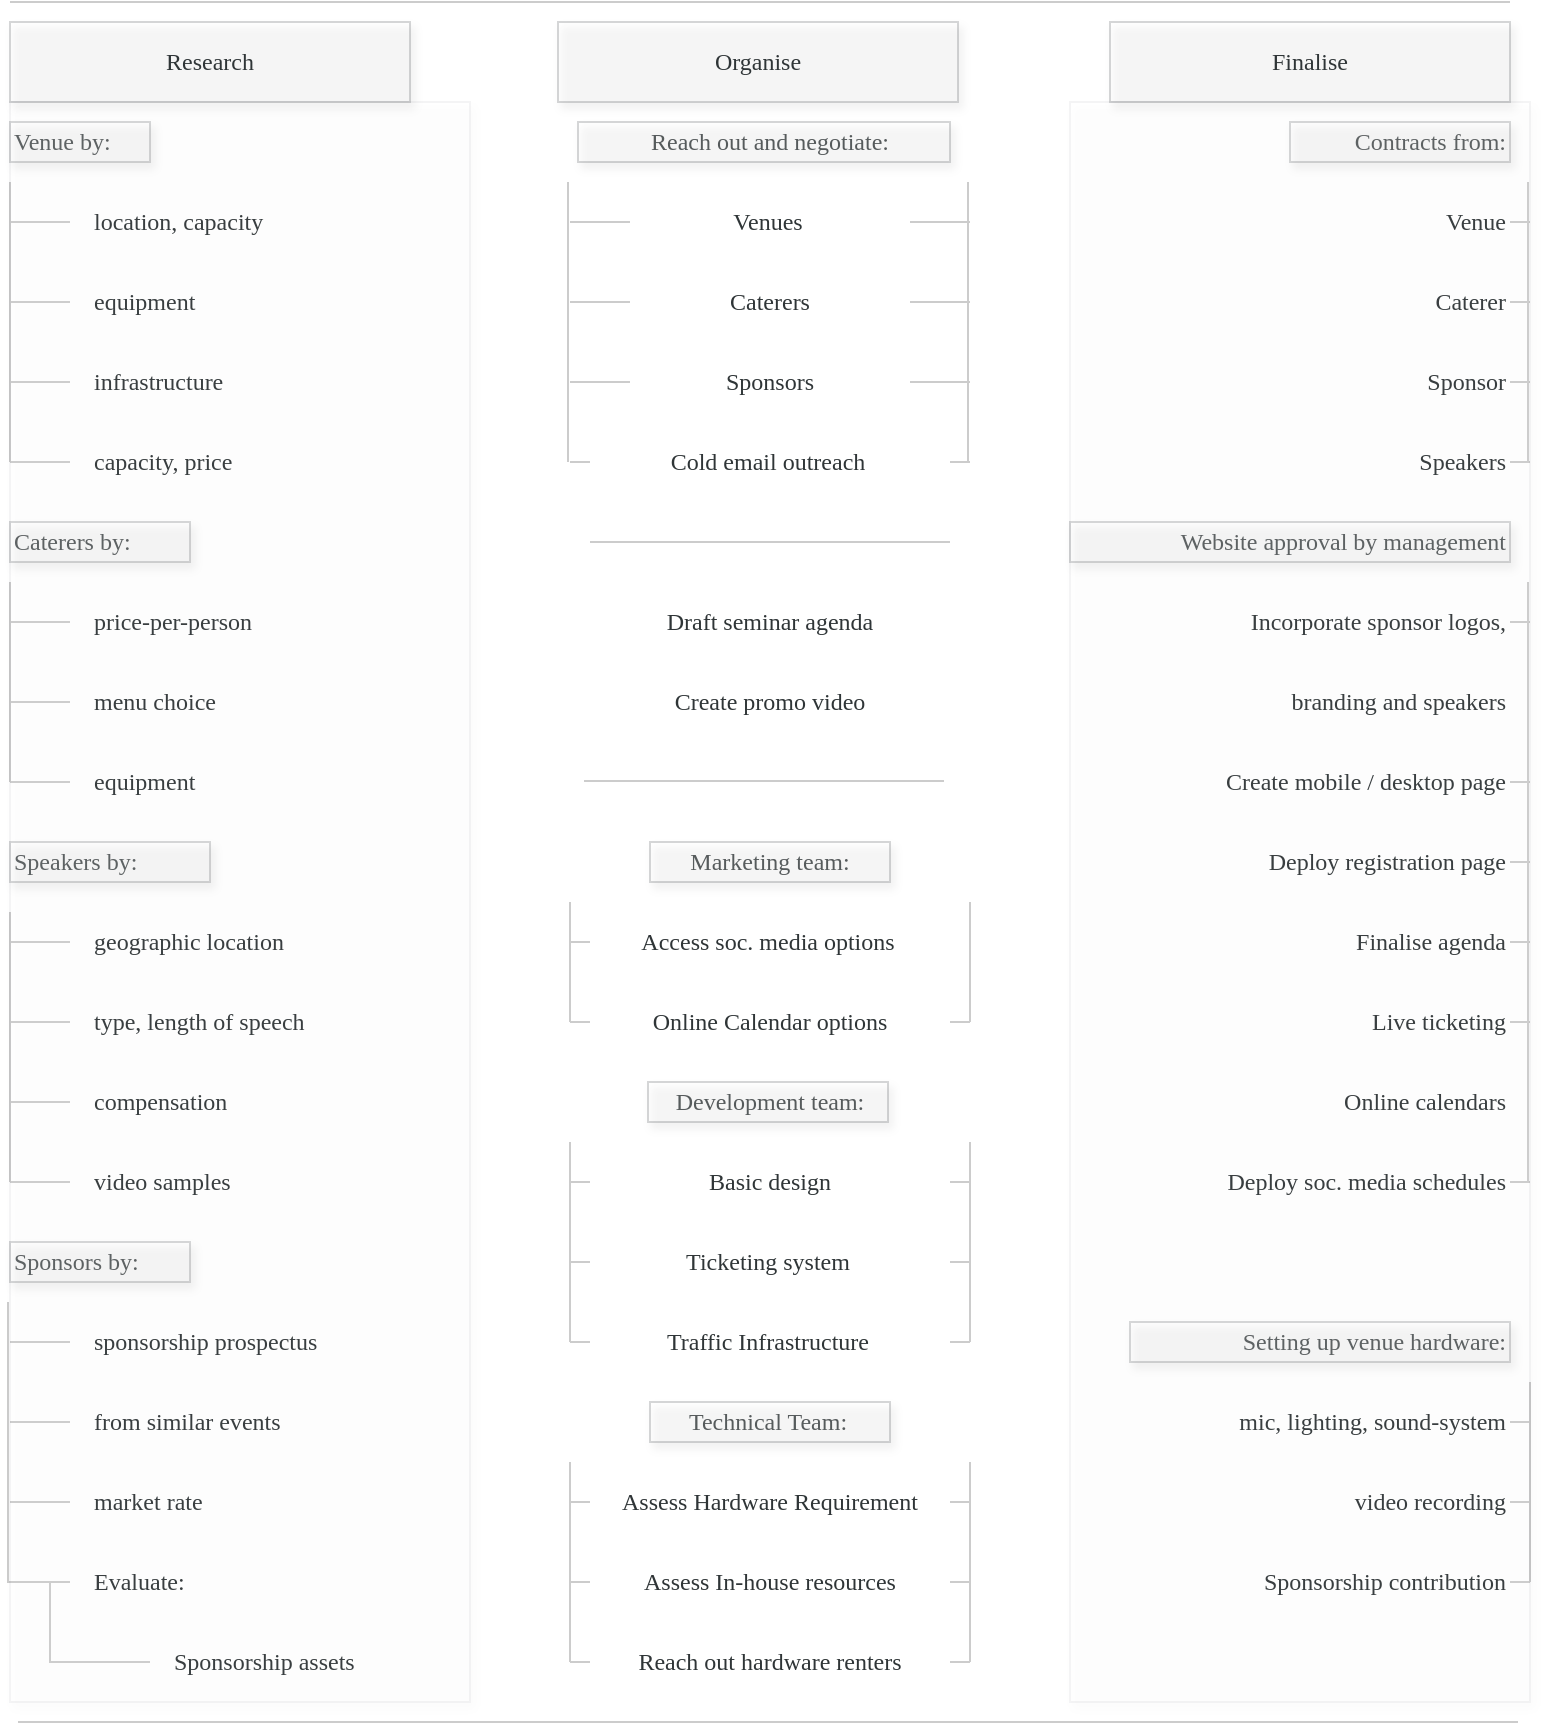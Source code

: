 <mxfile version="13.9.9" type="device"><diagram id="iV6appGsPL_IJximKTv4" name="Page-1"><mxGraphModel dx="1408" dy="848" grid="1" gridSize="10" guides="1" tooltips="1" connect="1" arrows="1" fold="1" page="1" pageScale="1" pageWidth="827" pageHeight="1169" math="0" shadow="0"><root><mxCell id="0"/><mxCell id="1" parent="0"/><mxCell id="dHAHNiiWQgORBSU9Nxy3-7" value="" style="rounded=0;whiteSpace=wrap;html=1;fontFamily=Lucida Console;strokeColor=#2F3537;opacity=20;fillColor=#FFFFFF;shadow=1;fontColor=#2F3537;" vertex="1" parent="1"><mxGeometry x="314" y="40" width="200" height="40" as="geometry"/></mxCell><mxCell id="dHAHNiiWQgORBSU9Nxy3-6" value="" style="rounded=0;whiteSpace=wrap;html=1;fontFamily=Lucida Console;strokeColor=#2F3537;opacity=20;fillColor=#FFFFFF;shadow=1;fontColor=#2F3537;" vertex="1" parent="1"><mxGeometry x="40" y="40" width="200" height="40" as="geometry"/></mxCell><mxCell id="dHAHNiiWQgORBSU9Nxy3-8" value="" style="rounded=0;whiteSpace=wrap;html=1;fontFamily=Lucida Console;strokeColor=#2F3537;opacity=20;fillColor=#FFFFFF;shadow=1;fontColor=#2F3537;fontStyle=1" vertex="1" parent="1"><mxGeometry x="590" y="40" width="200" height="40" as="geometry"/></mxCell><mxCell id="dHAHNiiWQgORBSU9Nxy3-1" value="Research" style="text;html=1;strokeColor=none;fillColor=none;align=center;verticalAlign=middle;whiteSpace=wrap;rounded=0;fontFamily=Fira Code;fontSource=https%3A%2F%2Ffonts.googleapis.com%2Fcss2%3Ffamily%3DFira%2BCode%3Awght%40300%26display%3Dswap';fontColor=#2F3537;" vertex="1" parent="1"><mxGeometry x="40" y="50" width="200" height="20" as="geometry"/></mxCell><mxCell id="dHAHNiiWQgORBSU9Nxy3-2" value="" style="endArrow=none;html=1;strokeColor=#CCCCCC;" edge="1" parent="1"><mxGeometry width="50" height="50" relative="1" as="geometry"><mxPoint x="40" y="30" as="sourcePoint"/><mxPoint x="790" y="30" as="targetPoint"/></mxGeometry></mxCell><mxCell id="dHAHNiiWQgORBSU9Nxy3-3" value="Organise" style="text;html=1;strokeColor=none;fillColor=none;align=center;verticalAlign=middle;whiteSpace=wrap;rounded=0;fontFamily=Fira Code;fontSource=https%3A%2F%2Ffonts.googleapis.com%2Fcss2%3Ffamily%3DFira%2BCode%3Awght%40300%26display%3Dswap';fontColor=#2F3537;" vertex="1" parent="1"><mxGeometry x="319" y="50" width="190" height="20" as="geometry"/></mxCell><mxCell id="dHAHNiiWQgORBSU9Nxy3-4" value="Finalise" style="text;html=1;strokeColor=none;fillColor=none;align=center;verticalAlign=middle;whiteSpace=wrap;rounded=0;fontFamily=Fira Code;fontSource=https%3A%2F%2Ffonts.googleapis.com%2Fcss2%3Ffamily%3DFira%2BCode%3Awght%40300%26display%3Dswap';fontColor=#2F3537;" vertex="1" parent="1"><mxGeometry x="590" y="50" width="200" height="20" as="geometry"/></mxCell><mxCell id="dHAHNiiWQgORBSU9Nxy3-9" value="Venue by:" style="text;html=1;strokeColor=none;fillColor=none;align=left;verticalAlign=middle;whiteSpace=wrap;rounded=0;fontFamily=Fira Code;fontSource=https%3A%2F%2Ffonts.googleapis.com%2Fcss2%3Ffamily%3DFira%2BCode%3Awght%40300%26display%3Dswap';fontColor=#2F3537;" vertex="1" parent="1"><mxGeometry x="40" y="90" width="70" height="20" as="geometry"/></mxCell><mxCell id="dHAHNiiWQgORBSU9Nxy3-11" value="location, capacity" style="text;html=1;strokeColor=none;fillColor=none;align=left;verticalAlign=middle;whiteSpace=wrap;rounded=0;fontFamily=Fira Code;fontSource=https%3A%2F%2Ffonts.googleapis.com%2Fcss2%3Ffamily%3DFira%2BCode%3Awght%40300%26display%3Dswap';fontColor=#2F3537;" vertex="1" parent="1"><mxGeometry x="80" y="130" width="160" height="20" as="geometry"/></mxCell><mxCell id="dHAHNiiWQgORBSU9Nxy3-13" value="equipment" style="text;html=1;strokeColor=none;fillColor=none;align=left;verticalAlign=middle;whiteSpace=wrap;rounded=0;fontFamily=Fira Code;fontSource=https%3A%2F%2Ffonts.googleapis.com%2Fcss2%3Ffamily%3DFira%2BCode%3Awght%40300%26display%3Dswap';fontColor=#2F3537;" vertex="1" parent="1"><mxGeometry x="80" y="170" width="160" height="20" as="geometry"/></mxCell><mxCell id="dHAHNiiWQgORBSU9Nxy3-14" value="infrastructure" style="text;html=1;strokeColor=none;fillColor=none;align=left;verticalAlign=middle;whiteSpace=wrap;rounded=0;fontFamily=Fira Code;fontSource=https%3A%2F%2Ffonts.googleapis.com%2Fcss2%3Ffamily%3DFira%2BCode%3Awght%40300%26display%3Dswap';fontColor=#2F3537;" vertex="1" parent="1"><mxGeometry x="80" y="210" width="160" height="20" as="geometry"/></mxCell><mxCell id="dHAHNiiWQgORBSU9Nxy3-15" value="capacity, price&lt;span style=&quot;color: rgba(0 , 0 , 0 , 0) ; font-family: monospace ; font-size: 0px&quot;&gt;%3CmxGraphModel%3E%3Croot%3E%3CmxCell%20id%3D%220%22%2F%3E%3CmxCell%20id%3D%221%22%20parent%3D%220%22%2F%3E%3CmxCell%20id%3D%222%22%20value%3D%22Caterers%20by%3A%22%20style%3D%22text%3Bhtml%3D1%3BstrokeColor%3Dnone%3BfillColor%3Dnone%3Balign%3Dleft%3BverticalAlign%3Dmiddle%3BwhiteSpace%3Dwrap%3Brounded%3D0%3BfontFamily%3DFira%20Code%3BfontSource%3Dhttps%253A%252F%252Ffonts.googleapis.com%252Fcss2%253Ffamily%253DFira%252BCode%253Awght%2540300%2526display%253Dswap'%3BfontColor%3D%232F3537%3B%22%20vertex%3D%221%22%20parent%3D%221%22%3E%3CmxGeometry%20x%3D%2240%22%20y%3D%22290%22%20width%3D%22160%22%20height%3D%2220%22%20as%3D%22geometry%22%2F%3E%3C%2FmxCell%3E%3C%2Froot%3E%3C%2FmxGraphModel%3E&lt;/span&gt;" style="text;html=1;strokeColor=none;fillColor=none;align=left;verticalAlign=middle;whiteSpace=wrap;rounded=0;fontFamily=Fira Code;fontSource=https%3A%2F%2Ffonts.googleapis.com%2Fcss2%3Ffamily%3DFira%2BCode%3Awght%40300%26display%3Dswap';fontColor=#2F3537;" vertex="1" parent="1"><mxGeometry x="80" y="250" width="160" height="20" as="geometry"/></mxCell><mxCell id="dHAHNiiWQgORBSU9Nxy3-16" value="Caterers by:" style="text;html=1;strokeColor=none;fillColor=none;align=left;verticalAlign=middle;whiteSpace=wrap;rounded=0;fontFamily=Fira Code;fontSource=https%3A%2F%2Ffonts.googleapis.com%2Fcss2%3Ffamily%3DFira%2BCode%3Awght%40300%26display%3Dswap';fontColor=#2F3537;" vertex="1" parent="1"><mxGeometry x="40" y="290" width="160" height="20" as="geometry"/></mxCell><mxCell id="dHAHNiiWQgORBSU9Nxy3-18" value="price-per-person" style="text;html=1;strokeColor=none;fillColor=none;align=left;verticalAlign=middle;whiteSpace=wrap;rounded=0;fontFamily=Fira Code;fontSource=https%3A%2F%2Ffonts.googleapis.com%2Fcss2%3Ffamily%3DFira%2BCode%3Awght%40300%26display%3Dswap';fontColor=#2F3537;" vertex="1" parent="1"><mxGeometry x="80" y="330" width="160" height="20" as="geometry"/></mxCell><mxCell id="dHAHNiiWQgORBSU9Nxy3-19" value="menu choice" style="text;html=1;strokeColor=none;fillColor=none;align=left;verticalAlign=middle;whiteSpace=wrap;rounded=0;fontFamily=Fira Code;fontSource=https%3A%2F%2Ffonts.googleapis.com%2Fcss2%3Ffamily%3DFira%2BCode%3Awght%40300%26display%3Dswap';fontColor=#2F3537;" vertex="1" parent="1"><mxGeometry x="80" y="370" width="160" height="20" as="geometry"/></mxCell><mxCell id="dHAHNiiWQgORBSU9Nxy3-20" value="equipment" style="text;html=1;strokeColor=none;fillColor=none;align=left;verticalAlign=middle;whiteSpace=wrap;rounded=0;fontFamily=Fira Code;fontSource=https%3A%2F%2Ffonts.googleapis.com%2Fcss2%3Ffamily%3DFira%2BCode%3Awght%40300%26display%3Dswap';fontColor=#2F3537;" vertex="1" parent="1"><mxGeometry x="80" y="410" width="160" height="20" as="geometry"/></mxCell><mxCell id="dHAHNiiWQgORBSU9Nxy3-21" value="Speakers by:" style="text;html=1;strokeColor=none;fillColor=none;align=left;verticalAlign=middle;whiteSpace=wrap;rounded=0;fontFamily=Fira Code;fontSource=https%3A%2F%2Ffonts.googleapis.com%2Fcss2%3Ffamily%3DFira%2BCode%3Awght%40300%26display%3Dswap';fontColor=#2F3537;" vertex="1" parent="1"><mxGeometry x="40" y="450" width="160" height="20" as="geometry"/></mxCell><mxCell id="dHAHNiiWQgORBSU9Nxy3-22" value="geographic location" style="text;html=1;strokeColor=none;fillColor=none;align=left;verticalAlign=middle;whiteSpace=wrap;rounded=0;fontFamily=Fira Code;fontSource=https%3A%2F%2Ffonts.googleapis.com%2Fcss2%3Ffamily%3DFira%2BCode%3Awght%40300%26display%3Dswap';fontColor=#2F3537;" vertex="1" parent="1"><mxGeometry x="80" y="490" width="160" height="20" as="geometry"/></mxCell><mxCell id="dHAHNiiWQgORBSU9Nxy3-23" value="type, length of speech" style="text;html=1;strokeColor=none;fillColor=none;align=left;verticalAlign=middle;whiteSpace=wrap;rounded=0;fontFamily=Fira Code;fontSource=https%3A%2F%2Ffonts.googleapis.com%2Fcss2%3Ffamily%3DFira%2BCode%3Awght%40300%26display%3Dswap';fontColor=#2F3537;" vertex="1" parent="1"><mxGeometry x="80" y="530" width="170" height="20" as="geometry"/></mxCell><mxCell id="dHAHNiiWQgORBSU9Nxy3-24" value="compensation" style="text;html=1;strokeColor=none;fillColor=none;align=left;verticalAlign=middle;whiteSpace=wrap;rounded=0;fontFamily=Fira Code;fontSource=https%3A%2F%2Ffonts.googleapis.com%2Fcss2%3Ffamily%3DFira%2BCode%3Awght%40300%26display%3Dswap';fontColor=#2F3537;" vertex="1" parent="1"><mxGeometry x="80" y="570" width="170" height="20" as="geometry"/></mxCell><mxCell id="dHAHNiiWQgORBSU9Nxy3-25" value="video samples" style="text;html=1;strokeColor=none;fillColor=none;align=left;verticalAlign=middle;whiteSpace=wrap;rounded=0;fontFamily=Fira Code;fontSource=https%3A%2F%2Ffonts.googleapis.com%2Fcss2%3Ffamily%3DFira%2BCode%3Awght%40300%26display%3Dswap';fontColor=#2F3537;" vertex="1" parent="1"><mxGeometry x="80" y="610" width="170" height="20" as="geometry"/></mxCell><mxCell id="dHAHNiiWQgORBSU9Nxy3-26" value="Sponsors by:" style="text;html=1;strokeColor=none;fillColor=none;align=left;verticalAlign=middle;whiteSpace=wrap;rounded=0;fontFamily=Fira Code;fontSource=https%3A%2F%2Ffonts.googleapis.com%2Fcss2%3Ffamily%3DFira%2BCode%3Awght%40300%26display%3Dswap';fontColor=#2F3537;" vertex="1" parent="1"><mxGeometry x="40" y="650" width="160" height="20" as="geometry"/></mxCell><mxCell id="dHAHNiiWQgORBSU9Nxy3-27" value="sponsorship prospectus" style="text;html=1;strokeColor=none;fillColor=none;align=left;verticalAlign=middle;whiteSpace=wrap;rounded=0;fontFamily=Fira Code;fontSource=https%3A%2F%2Ffonts.googleapis.com%2Fcss2%3Ffamily%3DFira%2BCode%3Awght%40300%26display%3Dswap';fontColor=#2F3537;" vertex="1" parent="1"><mxGeometry x="80" y="690" width="170" height="20" as="geometry"/></mxCell><mxCell id="dHAHNiiWQgORBSU9Nxy3-29" value="from similar events" style="text;html=1;strokeColor=none;fillColor=none;align=left;verticalAlign=middle;whiteSpace=wrap;rounded=0;fontFamily=Fira Code;fontSource=https%3A%2F%2Ffonts.googleapis.com%2Fcss2%3Ffamily%3DFira%2BCode%3Awght%40300%26display%3Dswap';fontColor=#2F3537;" vertex="1" parent="1"><mxGeometry x="80" y="730" width="170" height="20" as="geometry"/></mxCell><mxCell id="dHAHNiiWQgORBSU9Nxy3-30" value="market rate" style="text;html=1;strokeColor=none;fillColor=none;align=left;verticalAlign=middle;whiteSpace=wrap;rounded=0;fontFamily=Fira Code;fontSource=https%3A%2F%2Ffonts.googleapis.com%2Fcss2%3Ffamily%3DFira%2BCode%3Awght%40300%26display%3Dswap';fontColor=#2F3537;" vertex="1" parent="1"><mxGeometry x="80" y="770" width="170" height="20" as="geometry"/></mxCell><mxCell id="dHAHNiiWQgORBSU9Nxy3-31" value="Evaluate:" style="text;html=1;strokeColor=none;fillColor=none;align=left;verticalAlign=middle;whiteSpace=wrap;rounded=0;fontFamily=Fira Code;fontSource=https%3A%2F%2Ffonts.googleapis.com%2Fcss2%3Ffamily%3DFira%2BCode%3Awght%40300%26display%3Dswap';fontColor=#2F3537;" vertex="1" parent="1"><mxGeometry x="80" y="810" width="170" height="20" as="geometry"/></mxCell><mxCell id="dHAHNiiWQgORBSU9Nxy3-32" value="Sponsorship assets" style="text;html=1;strokeColor=none;fillColor=none;align=left;verticalAlign=middle;whiteSpace=wrap;rounded=0;fontFamily=Fira Code;fontSource=https%3A%2F%2Ffonts.googleapis.com%2Fcss2%3Ffamily%3DFira%2BCode%3Awght%40300%26display%3Dswap';fontColor=#2F3537;" vertex="1" parent="1"><mxGeometry x="120" y="850" width="170" height="20" as="geometry"/></mxCell><mxCell id="dHAHNiiWQgORBSU9Nxy3-34" value="Reach out and negotiate:&lt;span style=&quot;color: rgba(0 , 0 , 0 , 0) ; font-family: monospace ; font-size: 0px&quot;&gt;%3CmxGraphModel%3E%3Croot%3E%3CmxCell%20id%3D%220%22%2F%3E%3CmxCell%20id%3D%221%22%20parent%3D%220%22%2F%3E%3CmxCell%20id%3D%222%22%20value%3D%22Venue%20by%3A%22%20style%3D%22text%3Bhtml%3D1%3BstrokeColor%3Dnone%3BfillColor%3Dnone%3Balign%3Dleft%3BverticalAlign%3Dmiddle%3BwhiteSpace%3Dwrap%3Brounded%3D0%3BfontFamily%3DFira%20Code%3BfontSource%3Dhttps%253A%252F%252Ffonts.googleapis.com%252Fcss2%253Ffamily%253DFira%252BCode%253Awght%2540300%2526display%253Dswap'%3BfontColor%3D%232F3537%3B%22%20vertex%3D%221%22%20parent%3D%221%22%3E%3CmxGeometry%20x%3D%2240%22%20y%3D%2290%22%20width%3D%2270%22%20height%3D%2220%22%20as%3D%22geometry%22%2F%3E%3C%2FmxCell%3E%3C%2Froot%3E%3C%2FmxGraphModel%3E&lt;/span&gt;&lt;span style=&quot;color: rgba(0 , 0 , 0 , 0) ; font-family: monospace ; font-size: 0px&quot;&gt;%3CmxGraphModel%3E%3Croot%3E%3CmxCell%20id%3D%220%22%2F%3E%3CmxCell%20id%3D%221%22%20parent%3D%220%22%2F%3E%3CmxCell%20id%3D%222%22%20value%3D%22Venue%20by%3A%22%20style%3D%22text%3Bhtml%3D1%3BstrokeColor%3Dnone%3BfillColor%3Dnone%3Balign%3Dleft%3BverticalAlign%3Dmiddle%3BwhiteSpace%3Dwrap%3Brounded%3D0%3BfontFamily%3DFira%20Code%3BfontSource%3Dhttps%253A%252F%252Ffonts.googleapis.com%252Fcss2%253Ffamily%253DFira%252BCode%253Awght%2540300%2526display%253Dswap'%3BfontColor%3D%232F3537%3B%22%20vertex%3D%221%22%20parent%3D%221%22%3E%3CmxGeometry%20x%3D%2240%22%20y%3D%2290%22%20width%3D%2270%22%20height%3D%2220%22%20as%3D%22geometry%22%2F%3E%3C%2FmxCell%3E%3C%2Froot%3E%3C%2FmxGraphModel%3E&lt;/span&gt;&lt;span style=&quot;color: rgba(0 , 0 , 0 , 0) ; font-family: monospace ; font-size: 0px&quot;&gt;%3CmxGraphModel%3E%3Croot%3E%3CmxCell%20id%3D%220%22%2F%3E%3CmxCell%20id%3D%221%22%20parent%3D%220%22%2F%3E%3CmxCell%20id%3D%222%22%20value%3D%22Venue%20by%3A%22%20style%3D%22text%3Bhtml%3D1%3BstrokeColor%3Dnone%3BfillColor%3Dnone%3Balign%3Dleft%3BverticalAlign%3Dmiddle%3BwhiteSpace%3Dwrap%3Brounded%3D0%3BfontFamily%3DFira%20Code%3BfontSource%3Dhttps%253A%252F%252Ffonts.googleapis.com%252Fcss2%253Ffamily%253DFira%252BCode%253Awght%2540300%2526display%253Dswap'%3BfontColor%3D%232F3537%3B%22%20vertex%3D%221%22%20parent%3D%221%22%3E%3CmxGeometry%20x%3D%2240%22%20y%3D%2290%22%20width%3D%2270%22%20height%3D%2220%22%20as%3D%22geometry%22%2F%3E%3C%2FmxCell%3E%3C%2Froot%3E%3C%2FmxGraphModel%3E&lt;/span&gt;" style="text;html=1;strokeColor=none;fillColor=none;align=center;verticalAlign=middle;whiteSpace=wrap;rounded=0;fontFamily=Fira Code;fontSource=https%3A%2F%2Ffonts.googleapis.com%2Fcss2%3Ffamily%3DFira%2BCode%3Awght%40300%26display%3Dswap';fontColor=#2F3537;" vertex="1" parent="1"><mxGeometry x="320" y="90" width="200" height="20" as="geometry"/></mxCell><mxCell id="dHAHNiiWQgORBSU9Nxy3-35" value="Venues" style="text;html=1;strokeColor=none;fillColor=none;align=center;verticalAlign=middle;whiteSpace=wrap;rounded=0;fontFamily=Fira Code;fontSource=https%3A%2F%2Ffonts.googleapis.com%2Fcss2%3Ffamily%3DFira%2BCode%3Awght%40300%26display%3Dswap';fontColor=#2F3537;" vertex="1" parent="1"><mxGeometry x="319" y="130" width="200" height="20" as="geometry"/></mxCell><mxCell id="dHAHNiiWQgORBSU9Nxy3-36" value="Caterers" style="text;html=1;strokeColor=none;fillColor=none;align=center;verticalAlign=middle;whiteSpace=wrap;rounded=0;fontFamily=Fira Code;fontSource=https%3A%2F%2Ffonts.googleapis.com%2Fcss2%3Ffamily%3DFira%2BCode%3Awght%40300%26display%3Dswap';fontColor=#2F3537;" vertex="1" parent="1"><mxGeometry x="320" y="170" width="200" height="20" as="geometry"/></mxCell><mxCell id="dHAHNiiWQgORBSU9Nxy3-37" value="Sponsors" style="text;html=1;strokeColor=none;fillColor=none;align=center;verticalAlign=middle;whiteSpace=wrap;rounded=0;fontFamily=Fira Code;fontSource=https%3A%2F%2Ffonts.googleapis.com%2Fcss2%3Ffamily%3DFira%2BCode%3Awght%40300%26display%3Dswap';fontColor=#2F3537;" vertex="1" parent="1"><mxGeometry x="320" y="210" width="200" height="20" as="geometry"/></mxCell><mxCell id="dHAHNiiWQgORBSU9Nxy3-38" value="Development team:" style="text;html=1;strokeColor=none;fillColor=none;align=center;verticalAlign=middle;whiteSpace=wrap;rounded=0;fontFamily=Fira Code;fontSource=https%3A%2F%2Ffonts.googleapis.com%2Fcss2%3Ffamily%3DFira%2BCode%3Awght%40300%26display%3Dswap';fontColor=#2F3537;" vertex="1" parent="1"><mxGeometry x="320" y="570" width="200" height="20" as="geometry"/></mxCell><mxCell id="dHAHNiiWQgORBSU9Nxy3-39" value="Basic design" style="text;html=1;strokeColor=none;fillColor=none;align=center;verticalAlign=middle;whiteSpace=wrap;rounded=0;fontFamily=Fira Code;fontSource=https%3A%2F%2Ffonts.googleapis.com%2Fcss2%3Ffamily%3DFira%2BCode%3Awght%40300%26display%3Dswap';fontColor=#2F3537;" vertex="1" parent="1"><mxGeometry x="320" y="610" width="200" height="20" as="geometry"/></mxCell><mxCell id="dHAHNiiWQgORBSU9Nxy3-40" value="Ticketing system" style="text;html=1;strokeColor=none;fillColor=none;align=center;verticalAlign=middle;whiteSpace=wrap;rounded=0;fontFamily=Fira Code;fontSource=https%3A%2F%2Ffonts.googleapis.com%2Fcss2%3Ffamily%3DFira%2BCode%3Awght%40300%26display%3Dswap';fontColor=#2F3537;" vertex="1" parent="1"><mxGeometry x="319" y="650" width="200" height="20" as="geometry"/></mxCell><mxCell id="dHAHNiiWQgORBSU9Nxy3-42" value="Traffic Infrastructure" style="text;html=1;strokeColor=none;fillColor=none;align=center;verticalAlign=middle;whiteSpace=wrap;rounded=0;fontFamily=Fira Code;fontSource=https%3A%2F%2Ffonts.googleapis.com%2Fcss2%3Ffamily%3DFira%2BCode%3Awght%40300%26display%3Dswap';fontColor=#2F3537;" vertex="1" parent="1"><mxGeometry x="319" y="690" width="200" height="20" as="geometry"/></mxCell><mxCell id="dHAHNiiWQgORBSU9Nxy3-44" value="Technical Team:" style="text;html=1;strokeColor=none;fillColor=none;align=center;verticalAlign=middle;whiteSpace=wrap;rounded=0;fontFamily=Fira Code;fontSource=https%3A%2F%2Ffonts.googleapis.com%2Fcss2%3Ffamily%3DFira%2BCode%3Awght%40300%26display%3Dswap';fontColor=#2F3537;" vertex="1" parent="1"><mxGeometry x="319" y="730" width="200" height="20" as="geometry"/></mxCell><mxCell id="dHAHNiiWQgORBSU9Nxy3-46" value="Assess Hardware Requirement" style="text;html=1;strokeColor=none;fillColor=none;align=center;verticalAlign=middle;whiteSpace=wrap;rounded=0;fontFamily=Fira Code;fontSource=https%3A%2F%2Ffonts.googleapis.com%2Fcss2%3Ffamily%3DFira%2BCode%3Awght%40300%26display%3Dswap';fontColor=#2F3537;" vertex="1" parent="1"><mxGeometry x="320" y="770" width="200" height="20" as="geometry"/></mxCell><mxCell id="dHAHNiiWQgORBSU9Nxy3-47" value="Assess In-house resources" style="text;html=1;strokeColor=none;fillColor=none;align=center;verticalAlign=middle;whiteSpace=wrap;rounded=0;fontFamily=Fira Code;fontSource=https%3A%2F%2Ffonts.googleapis.com%2Fcss2%3Ffamily%3DFira%2BCode%3Awght%40300%26display%3Dswap';fontColor=#2F3537;" vertex="1" parent="1"><mxGeometry x="320" y="810" width="200" height="20" as="geometry"/></mxCell><mxCell id="dHAHNiiWQgORBSU9Nxy3-48" value="Reach out hardware renters" style="text;html=1;strokeColor=none;fillColor=none;align=center;verticalAlign=middle;whiteSpace=wrap;rounded=0;fontFamily=Fira Code;fontSource=https%3A%2F%2Ffonts.googleapis.com%2Fcss2%3Ffamily%3DFira%2BCode%3Awght%40300%26display%3Dswap';fontColor=#2F3537;" vertex="1" parent="1"><mxGeometry x="320" y="850" width="200" height="20" as="geometry"/></mxCell><mxCell id="dHAHNiiWQgORBSU9Nxy3-50" value="Draft seminar agenda" style="text;html=1;strokeColor=none;fillColor=none;align=center;verticalAlign=middle;whiteSpace=wrap;rounded=0;fontFamily=Fira Code;fontSource=https%3A%2F%2Ffonts.googleapis.com%2Fcss2%3Ffamily%3DFira%2BCode%3Awght%40300%26display%3Dswap';fontColor=#2F3537;" vertex="1" parent="1"><mxGeometry x="320" y="330" width="200" height="20" as="geometry"/></mxCell><mxCell id="dHAHNiiWQgORBSU9Nxy3-51" value="Create promo video" style="text;html=1;strokeColor=none;fillColor=none;align=center;verticalAlign=middle;whiteSpace=wrap;rounded=0;fontFamily=Fira Code;fontSource=https%3A%2F%2Ffonts.googleapis.com%2Fcss2%3Ffamily%3DFira%2BCode%3Awght%40300%26display%3Dswap';fontColor=#2F3537;" vertex="1" parent="1"><mxGeometry x="320" y="370" width="200" height="20" as="geometry"/></mxCell><mxCell id="dHAHNiiWQgORBSU9Nxy3-53" value="Cold email outreach" style="text;html=1;strokeColor=none;fillColor=none;align=center;verticalAlign=middle;whiteSpace=wrap;rounded=0;fontFamily=Fira Code;fontSource=https%3A%2F%2Ffonts.googleapis.com%2Fcss2%3Ffamily%3DFira%2BCode%3Awght%40300%26display%3Dswap';fontColor=#2F3537;" vertex="1" parent="1"><mxGeometry x="319" y="250" width="200" height="20" as="geometry"/></mxCell><mxCell id="dHAHNiiWQgORBSU9Nxy3-54" value="Marketing team:" style="text;html=1;strokeColor=none;fillColor=none;align=center;verticalAlign=middle;whiteSpace=wrap;rounded=0;fontFamily=Fira Code;fontSource=https%3A%2F%2Ffonts.googleapis.com%2Fcss2%3Ffamily%3DFira%2BCode%3Awght%40300%26display%3Dswap';fontColor=#2F3537;" vertex="1" parent="1"><mxGeometry x="320" y="450" width="200" height="20" as="geometry"/></mxCell><mxCell id="dHAHNiiWQgORBSU9Nxy3-55" value="Access soc. media options" style="text;html=1;strokeColor=none;fillColor=none;align=center;verticalAlign=middle;whiteSpace=wrap;rounded=0;fontFamily=Fira Code;fontSource=https%3A%2F%2Ffonts.googleapis.com%2Fcss2%3Ffamily%3DFira%2BCode%3Awght%40300%26display%3Dswap';fontColor=#2F3537;" vertex="1" parent="1"><mxGeometry x="319" y="490" width="200" height="20" as="geometry"/></mxCell><mxCell id="dHAHNiiWQgORBSU9Nxy3-57" value="Online Calendar options" style="text;html=1;strokeColor=none;fillColor=none;align=center;verticalAlign=middle;whiteSpace=wrap;rounded=0;fontFamily=Fira Code;fontSource=https%3A%2F%2Ffonts.googleapis.com%2Fcss2%3Ffamily%3DFira%2BCode%3Awght%40300%26display%3Dswap';fontColor=#2F3537;" vertex="1" parent="1"><mxGeometry x="320" y="530" width="200" height="20" as="geometry"/></mxCell><mxCell id="dHAHNiiWQgORBSU9Nxy3-58" value="Contracts from:" style="text;html=1;strokeColor=none;fillColor=none;align=right;verticalAlign=middle;whiteSpace=wrap;rounded=0;fontFamily=Fira Code;fontSource=https%3A%2F%2Ffonts.googleapis.com%2Fcss2%3Ffamily%3DFira%2BCode%3Awght%40300%26display%3Dswap';fontColor=#2F3537;" vertex="1" parent="1"><mxGeometry x="590" y="90" width="200" height="20" as="geometry"/></mxCell><mxCell id="dHAHNiiWQgORBSU9Nxy3-59" value="Venue" style="text;html=1;strokeColor=none;fillColor=none;align=right;verticalAlign=middle;whiteSpace=wrap;rounded=0;fontFamily=Fira Code;fontSource=https%3A%2F%2Ffonts.googleapis.com%2Fcss2%3Ffamily%3DFira%2BCode%3Awght%40300%26display%3Dswap';fontColor=#2F3537;" vertex="1" parent="1"><mxGeometry x="590" y="130" width="200" height="20" as="geometry"/></mxCell><mxCell id="dHAHNiiWQgORBSU9Nxy3-60" value="Caterer" style="text;html=1;strokeColor=none;fillColor=none;align=right;verticalAlign=middle;whiteSpace=wrap;rounded=0;fontFamily=Fira Code;fontSource=https%3A%2F%2Ffonts.googleapis.com%2Fcss2%3Ffamily%3DFira%2BCode%3Awght%40300%26display%3Dswap';fontColor=#2F3537;" vertex="1" parent="1"><mxGeometry x="590" y="170" width="200" height="20" as="geometry"/></mxCell><mxCell id="dHAHNiiWQgORBSU9Nxy3-62" value="Sponsor" style="text;html=1;strokeColor=none;fillColor=none;align=right;verticalAlign=middle;whiteSpace=wrap;rounded=0;fontFamily=Fira Code;fontSource=https%3A%2F%2Ffonts.googleapis.com%2Fcss2%3Ffamily%3DFira%2BCode%3Awght%40300%26display%3Dswap';fontColor=#2F3537;" vertex="1" parent="1"><mxGeometry x="590" y="210" width="200" height="20" as="geometry"/></mxCell><mxCell id="dHAHNiiWQgORBSU9Nxy3-63" value="Speakers" style="text;html=1;strokeColor=none;fillColor=none;align=right;verticalAlign=middle;whiteSpace=wrap;rounded=0;fontFamily=Fira Code;fontSource=https%3A%2F%2Ffonts.googleapis.com%2Fcss2%3Ffamily%3DFira%2BCode%3Awght%40300%26display%3Dswap';fontColor=#2F3537;" vertex="1" parent="1"><mxGeometry x="590" y="250" width="200" height="20" as="geometry"/></mxCell><mxCell id="dHAHNiiWQgORBSU9Nxy3-64" value="Website approval by management" style="text;html=1;strokeColor=none;fillColor=none;align=right;verticalAlign=middle;whiteSpace=wrap;rounded=0;fontFamily=Fira Code;fontSource=https%3A%2F%2Ffonts.googleapis.com%2Fcss2%3Ffamily%3DFira%2BCode%3Awght%40300%26display%3Dswap';fontColor=#2F3537;" vertex="1" parent="1"><mxGeometry x="570" y="290" width="220" height="20" as="geometry"/></mxCell><mxCell id="dHAHNiiWQgORBSU9Nxy3-65" value="Incorporate sponsor logos," style="text;html=1;strokeColor=none;fillColor=none;align=right;verticalAlign=middle;whiteSpace=wrap;rounded=0;fontFamily=Fira Code;fontSource=https%3A%2F%2Ffonts.googleapis.com%2Fcss2%3Ffamily%3DFira%2BCode%3Awght%40300%26display%3Dswap';fontColor=#2F3537;" vertex="1" parent="1"><mxGeometry x="570" y="330" width="220" height="20" as="geometry"/></mxCell><mxCell id="dHAHNiiWQgORBSU9Nxy3-66" value="Deploy registration page" style="text;html=1;strokeColor=none;fillColor=none;align=right;verticalAlign=middle;whiteSpace=wrap;rounded=0;fontFamily=Fira Code;fontSource=https%3A%2F%2Ffonts.googleapis.com%2Fcss2%3Ffamily%3DFira%2BCode%3Awght%40300%26display%3Dswap';fontColor=#2F3537;" vertex="1" parent="1"><mxGeometry x="570" y="450" width="220" height="20" as="geometry"/></mxCell><mxCell id="dHAHNiiWQgORBSU9Nxy3-67" value="Finalise agenda" style="text;html=1;strokeColor=none;fillColor=none;align=right;verticalAlign=middle;whiteSpace=wrap;rounded=0;fontFamily=Fira Code;fontSource=https%3A%2F%2Ffonts.googleapis.com%2Fcss2%3Ffamily%3DFira%2BCode%3Awght%40300%26display%3Dswap';fontColor=#2F3537;" vertex="1" parent="1"><mxGeometry x="570" y="490" width="220" height="20" as="geometry"/></mxCell><mxCell id="dHAHNiiWQgORBSU9Nxy3-68" value="Create mobile / desktop page" style="text;html=1;strokeColor=none;fillColor=none;align=right;verticalAlign=middle;whiteSpace=wrap;rounded=0;fontFamily=Fira Code;fontSource=https%3A%2F%2Ffonts.googleapis.com%2Fcss2%3Ffamily%3DFira%2BCode%3Awght%40300%26display%3Dswap';fontColor=#2F3537;" vertex="1" parent="1"><mxGeometry x="570" y="410" width="220" height="20" as="geometry"/></mxCell><mxCell id="dHAHNiiWQgORBSU9Nxy3-69" value="branding and speakers" style="text;html=1;strokeColor=none;fillColor=none;align=right;verticalAlign=middle;whiteSpace=wrap;rounded=0;fontFamily=Fira Code;fontSource=https%3A%2F%2Ffonts.googleapis.com%2Fcss2%3Ffamily%3DFira%2BCode%3Awght%40300%26display%3Dswap';fontColor=#2F3537;" vertex="1" parent="1"><mxGeometry x="570" y="370" width="220" height="20" as="geometry"/></mxCell><mxCell id="dHAHNiiWQgORBSU9Nxy3-70" value="Live ticketing" style="text;html=1;strokeColor=none;fillColor=none;align=right;verticalAlign=middle;whiteSpace=wrap;rounded=0;fontFamily=Fira Code;fontSource=https%3A%2F%2Ffonts.googleapis.com%2Fcss2%3Ffamily%3DFira%2BCode%3Awght%40300%26display%3Dswap';fontColor=#2F3537;" vertex="1" parent="1"><mxGeometry x="570" y="530" width="220" height="20" as="geometry"/></mxCell><mxCell id="dHAHNiiWQgORBSU9Nxy3-71" value="Online calendars" style="text;html=1;strokeColor=none;fillColor=none;align=right;verticalAlign=middle;whiteSpace=wrap;rounded=0;fontFamily=Fira Code;fontSource=https%3A%2F%2Ffonts.googleapis.com%2Fcss2%3Ffamily%3DFira%2BCode%3Awght%40300%26display%3Dswap';fontColor=#2F3537;" vertex="1" parent="1"><mxGeometry x="570" y="570" width="220" height="20" as="geometry"/></mxCell><mxCell id="dHAHNiiWQgORBSU9Nxy3-72" value="Deploy soc. media schedules" style="text;html=1;strokeColor=none;fillColor=none;align=right;verticalAlign=middle;whiteSpace=wrap;rounded=0;fontFamily=Fira Code;fontSource=https%3A%2F%2Ffonts.googleapis.com%2Fcss2%3Ffamily%3DFira%2BCode%3Awght%40300%26display%3Dswap';fontColor=#2F3537;" vertex="1" parent="1"><mxGeometry x="570" y="610" width="220" height="20" as="geometry"/></mxCell><mxCell id="dHAHNiiWQgORBSU9Nxy3-73" value="Setting up venue hardware:" style="text;html=1;strokeColor=none;fillColor=none;align=right;verticalAlign=middle;whiteSpace=wrap;rounded=0;fontFamily=Fira Code;fontSource=https%3A%2F%2Ffonts.googleapis.com%2Fcss2%3Ffamily%3DFira%2BCode%3Awght%40300%26display%3Dswap';fontColor=#2F3537;" vertex="1" parent="1"><mxGeometry x="570" y="690" width="220" height="20" as="geometry"/></mxCell><mxCell id="dHAHNiiWQgORBSU9Nxy3-74" value="mic, lighting, sound-system" style="text;html=1;strokeColor=none;fillColor=none;align=right;verticalAlign=middle;whiteSpace=wrap;rounded=0;fontFamily=Fira Code;fontSource=https%3A%2F%2Ffonts.googleapis.com%2Fcss2%3Ffamily%3DFira%2BCode%3Awght%40300%26display%3Dswap';fontColor=#2F3537;" vertex="1" parent="1"><mxGeometry x="570" y="730" width="220" height="20" as="geometry"/></mxCell><mxCell id="dHAHNiiWQgORBSU9Nxy3-75" value="video recording" style="text;html=1;strokeColor=none;fillColor=none;align=right;verticalAlign=middle;whiteSpace=wrap;rounded=0;fontFamily=Fira Code;fontSource=https%3A%2F%2Ffonts.googleapis.com%2Fcss2%3Ffamily%3DFira%2BCode%3Awght%40300%26display%3Dswap';fontColor=#2F3537;" vertex="1" parent="1"><mxGeometry x="570" y="770" width="220" height="20" as="geometry"/></mxCell><mxCell id="dHAHNiiWQgORBSU9Nxy3-76" value="Sponsorship contribution" style="text;html=1;strokeColor=none;fillColor=none;align=right;verticalAlign=middle;whiteSpace=wrap;rounded=0;fontFamily=Fira Code;fontSource=https%3A%2F%2Ffonts.googleapis.com%2Fcss2%3Ffamily%3DFira%2BCode%3Awght%40300%26display%3Dswap';fontColor=#2F3537;" vertex="1" parent="1"><mxGeometry x="570" y="810" width="220" height="20" as="geometry"/></mxCell><mxCell id="dHAHNiiWQgORBSU9Nxy3-80" value="" style="rounded=0;whiteSpace=wrap;html=1;fontFamily=Lucida Console;strokeColor=#2F3537;opacity=20;fillColor=#FFFFFF;shadow=1;fontColor=#2F3537;align=right;" vertex="1" parent="1"><mxGeometry x="40" y="90" width="70" height="20" as="geometry"/></mxCell><mxCell id="dHAHNiiWQgORBSU9Nxy3-81" value="" style="rounded=0;whiteSpace=wrap;html=1;fontFamily=Lucida Console;strokeColor=#2F3537;opacity=20;fillColor=#FFFFFF;shadow=1;fontColor=#2F3537;align=right;" vertex="1" parent="1"><mxGeometry x="40" y="290" width="90" height="20" as="geometry"/></mxCell><mxCell id="dHAHNiiWQgORBSU9Nxy3-82" value="" style="rounded=0;whiteSpace=wrap;html=1;fontFamily=Lucida Console;strokeColor=#2F3537;opacity=20;fillColor=#FFFFFF;shadow=1;fontColor=#2F3537;align=right;" vertex="1" parent="1"><mxGeometry x="40" y="450" width="100" height="20" as="geometry"/></mxCell><mxCell id="dHAHNiiWQgORBSU9Nxy3-83" value="" style="rounded=0;whiteSpace=wrap;html=1;fontFamily=Lucida Console;strokeColor=#2F3537;opacity=20;fillColor=#FFFFFF;shadow=1;fontColor=#2F3537;align=right;" vertex="1" parent="1"><mxGeometry x="40" y="650" width="90" height="20" as="geometry"/></mxCell><mxCell id="dHAHNiiWQgORBSU9Nxy3-84" value="" style="rounded=0;whiteSpace=wrap;html=1;fontFamily=Lucida Console;strokeColor=#2F3537;opacity=20;fillColor=#FFFFFF;shadow=1;fontColor=#2F3537;align=right;" vertex="1" parent="1"><mxGeometry x="324" y="90" width="186" height="20" as="geometry"/></mxCell><mxCell id="dHAHNiiWQgORBSU9Nxy3-85" value="" style="rounded=0;whiteSpace=wrap;html=1;fontFamily=Lucida Console;strokeColor=#2F3537;opacity=20;fillColor=#FFFFFF;shadow=1;fontColor=#2F3537;align=right;" vertex="1" parent="1"><mxGeometry x="360" y="450" width="120" height="20" as="geometry"/></mxCell><mxCell id="dHAHNiiWQgORBSU9Nxy3-86" value="" style="rounded=0;whiteSpace=wrap;html=1;fontFamily=Lucida Console;strokeColor=#2F3537;opacity=20;fillColor=#FFFFFF;shadow=1;fontColor=#2F3537;align=right;" vertex="1" parent="1"><mxGeometry x="359" y="570" width="120" height="20" as="geometry"/></mxCell><mxCell id="dHAHNiiWQgORBSU9Nxy3-87" value="" style="rounded=0;whiteSpace=wrap;html=1;fontFamily=Lucida Console;strokeColor=#2F3537;opacity=20;fillColor=#FFFFFF;shadow=1;fontColor=#2F3537;align=right;" vertex="1" parent="1"><mxGeometry x="360" y="730" width="120" height="20" as="geometry"/></mxCell><mxCell id="dHAHNiiWQgORBSU9Nxy3-88" value="" style="rounded=0;whiteSpace=wrap;html=1;fontFamily=Lucida Console;strokeColor=#2F3537;opacity=20;fillColor=#FFFFFF;shadow=1;fontColor=#2F3537;align=right;" vertex="1" parent="1"><mxGeometry x="600" y="690" width="190" height="20" as="geometry"/></mxCell><mxCell id="dHAHNiiWQgORBSU9Nxy3-89" value="" style="rounded=0;whiteSpace=wrap;html=1;fontFamily=Lucida Console;strokeColor=#2F3537;opacity=20;fillColor=#FFFFFF;shadow=1;fontColor=#2F3537;align=right;" vertex="1" parent="1"><mxGeometry x="680" y="90" width="110" height="20" as="geometry"/></mxCell><mxCell id="dHAHNiiWQgORBSU9Nxy3-90" value="" style="rounded=0;whiteSpace=wrap;html=1;fontFamily=Lucida Console;strokeColor=#2F3537;opacity=20;fillColor=#FFFFFF;shadow=1;fontColor=#2F3537;align=right;" vertex="1" parent="1"><mxGeometry x="570" y="290" width="220" height="20" as="geometry"/></mxCell><mxCell id="dHAHNiiWQgORBSU9Nxy3-92" value="" style="endArrow=none;html=1;strokeColor=#CCCCCC;fontColor=#2F3537;" edge="1" parent="1"><mxGeometry width="50" height="50" relative="1" as="geometry"><mxPoint x="40" y="260" as="sourcePoint"/><mxPoint x="40" y="120" as="targetPoint"/></mxGeometry></mxCell><mxCell id="dHAHNiiWQgORBSU9Nxy3-93" value="" style="endArrow=none;html=1;strokeColor=#CCCCCC;fontColor=#2F3537;" edge="1" parent="1"><mxGeometry width="50" height="50" relative="1" as="geometry"><mxPoint x="40" y="420" as="sourcePoint"/><mxPoint x="40" y="320" as="targetPoint"/></mxGeometry></mxCell><mxCell id="dHAHNiiWQgORBSU9Nxy3-94" value="" style="endArrow=none;html=1;strokeColor=#CCCCCC;fontColor=#2F3537;" edge="1" parent="1"><mxGeometry width="50" height="50" relative="1" as="geometry"><mxPoint x="40" y="620" as="sourcePoint"/><mxPoint x="40" y="485" as="targetPoint"/></mxGeometry></mxCell><mxCell id="dHAHNiiWQgORBSU9Nxy3-95" value="" style="endArrow=none;html=1;strokeColor=#CCCCCC;fontColor=#2F3537;rounded=0;" edge="1" parent="1"><mxGeometry width="50" height="50" relative="1" as="geometry"><mxPoint x="60" y="860" as="sourcePoint"/><mxPoint x="39" y="680" as="targetPoint"/><Array as="points"><mxPoint x="110" y="860"/><mxPoint x="60" y="860"/><mxPoint x="60" y="820"/><mxPoint x="39" y="820"/></Array></mxGeometry></mxCell><mxCell id="dHAHNiiWQgORBSU9Nxy3-96" value="" style="endArrow=none;html=1;strokeColor=#CCCCCC;fontColor=#2F3537;" edge="1" parent="1"><mxGeometry width="50" height="50" relative="1" as="geometry"><mxPoint x="40" y="140" as="sourcePoint"/><mxPoint x="70" y="140" as="targetPoint"/></mxGeometry></mxCell><mxCell id="dHAHNiiWQgORBSU9Nxy3-97" value="" style="endArrow=none;html=1;strokeColor=#CCCCCC;fontColor=#2F3537;" edge="1" parent="1"><mxGeometry width="50" height="50" relative="1" as="geometry"><mxPoint x="40" y="180" as="sourcePoint"/><mxPoint x="70" y="180" as="targetPoint"/></mxGeometry></mxCell><mxCell id="dHAHNiiWQgORBSU9Nxy3-98" value="" style="endArrow=none;html=1;strokeColor=#CCCCCC;fontColor=#2F3537;" edge="1" parent="1"><mxGeometry width="50" height="50" relative="1" as="geometry"><mxPoint x="40" y="220" as="sourcePoint"/><mxPoint x="70" y="220" as="targetPoint"/></mxGeometry></mxCell><mxCell id="dHAHNiiWQgORBSU9Nxy3-99" value="" style="endArrow=none;html=1;strokeColor=#CCCCCC;fontColor=#2F3537;" edge="1" parent="1"><mxGeometry width="50" height="50" relative="1" as="geometry"><mxPoint x="40" y="260" as="sourcePoint"/><mxPoint x="70" y="260" as="targetPoint"/></mxGeometry></mxCell><mxCell id="dHAHNiiWQgORBSU9Nxy3-100" value="" style="endArrow=none;html=1;strokeColor=#CCCCCC;fontColor=#2F3537;" edge="1" parent="1"><mxGeometry width="50" height="50" relative="1" as="geometry"><mxPoint x="40" y="340" as="sourcePoint"/><mxPoint x="70" y="340" as="targetPoint"/></mxGeometry></mxCell><mxCell id="dHAHNiiWQgORBSU9Nxy3-101" value="" style="endArrow=none;html=1;strokeColor=#CCCCCC;fontColor=#2F3537;" edge="1" parent="1"><mxGeometry width="50" height="50" relative="1" as="geometry"><mxPoint x="40" y="380" as="sourcePoint"/><mxPoint x="70" y="380" as="targetPoint"/></mxGeometry></mxCell><mxCell id="dHAHNiiWQgORBSU9Nxy3-102" value="" style="endArrow=none;html=1;strokeColor=#CCCCCC;fontColor=#2F3537;" edge="1" parent="1"><mxGeometry width="50" height="50" relative="1" as="geometry"><mxPoint x="40" y="420" as="sourcePoint"/><mxPoint x="70" y="420" as="targetPoint"/></mxGeometry></mxCell><mxCell id="dHAHNiiWQgORBSU9Nxy3-103" value="" style="endArrow=none;html=1;strokeColor=#CCCCCC;fontColor=#2F3537;" edge="1" parent="1"><mxGeometry width="50" height="50" relative="1" as="geometry"><mxPoint x="40" y="500" as="sourcePoint"/><mxPoint x="70" y="500" as="targetPoint"/></mxGeometry></mxCell><mxCell id="dHAHNiiWQgORBSU9Nxy3-104" value="" style="endArrow=none;html=1;strokeColor=#CCCCCC;fontColor=#2F3537;" edge="1" parent="1"><mxGeometry width="50" height="50" relative="1" as="geometry"><mxPoint x="40" y="540" as="sourcePoint"/><mxPoint x="70" y="540" as="targetPoint"/></mxGeometry></mxCell><mxCell id="dHAHNiiWQgORBSU9Nxy3-105" value="" style="endArrow=none;html=1;strokeColor=#CCCCCC;fontColor=#2F3537;" edge="1" parent="1"><mxGeometry width="50" height="50" relative="1" as="geometry"><mxPoint x="40" y="580" as="sourcePoint"/><mxPoint x="70" y="580" as="targetPoint"/></mxGeometry></mxCell><mxCell id="dHAHNiiWQgORBSU9Nxy3-106" value="" style="endArrow=none;html=1;strokeColor=#CCCCCC;fontColor=#2F3537;" edge="1" parent="1"><mxGeometry width="50" height="50" relative="1" as="geometry"><mxPoint x="40" y="620" as="sourcePoint"/><mxPoint x="70" y="620" as="targetPoint"/></mxGeometry></mxCell><mxCell id="dHAHNiiWQgORBSU9Nxy3-107" value="" style="endArrow=none;html=1;strokeColor=#CCCCCC;fontColor=#2F3537;" edge="1" parent="1"><mxGeometry width="50" height="50" relative="1" as="geometry"><mxPoint x="40" y="700" as="sourcePoint"/><mxPoint x="70" y="700" as="targetPoint"/></mxGeometry></mxCell><mxCell id="dHAHNiiWQgORBSU9Nxy3-108" value="" style="endArrow=none;html=1;strokeColor=#CCCCCC;fontColor=#2F3537;" edge="1" parent="1"><mxGeometry width="50" height="50" relative="1" as="geometry"><mxPoint x="40" y="740" as="sourcePoint"/><mxPoint x="70" y="740" as="targetPoint"/></mxGeometry></mxCell><mxCell id="dHAHNiiWQgORBSU9Nxy3-109" value="" style="endArrow=none;html=1;strokeColor=#CCCCCC;fontColor=#2F3537;" edge="1" parent="1"><mxGeometry width="50" height="50" relative="1" as="geometry"><mxPoint x="40" y="780" as="sourcePoint"/><mxPoint x="70" y="780" as="targetPoint"/></mxGeometry></mxCell><mxCell id="dHAHNiiWQgORBSU9Nxy3-110" value="" style="endArrow=none;html=1;strokeColor=#CCCCCC;fontColor=#2F3537;" edge="1" parent="1"><mxGeometry width="50" height="50" relative="1" as="geometry"><mxPoint x="40" y="820" as="sourcePoint"/><mxPoint x="70" y="820" as="targetPoint"/></mxGeometry></mxCell><mxCell id="dHAHNiiWQgORBSU9Nxy3-111" value="" style="endArrow=none;html=1;strokeColor=#CCCCCC;fontColor=#2F3537;" edge="1" parent="1"><mxGeometry width="50" height="50" relative="1" as="geometry"><mxPoint x="320" y="140" as="sourcePoint"/><mxPoint x="350" y="140" as="targetPoint"/></mxGeometry></mxCell><mxCell id="dHAHNiiWQgORBSU9Nxy3-112" value="" style="endArrow=none;html=1;strokeColor=#CCCCCC;fontColor=#2F3537;" edge="1" parent="1"><mxGeometry width="50" height="50" relative="1" as="geometry"><mxPoint x="319" y="260" as="sourcePoint"/><mxPoint x="319" y="120" as="targetPoint"/></mxGeometry></mxCell><mxCell id="dHAHNiiWQgORBSU9Nxy3-113" value="" style="endArrow=none;html=1;strokeColor=#CCCCCC;fontColor=#2F3537;" edge="1" parent="1"><mxGeometry width="50" height="50" relative="1" as="geometry"><mxPoint x="519" y="260" as="sourcePoint"/><mxPoint x="519" y="120" as="targetPoint"/></mxGeometry></mxCell><mxCell id="dHAHNiiWQgORBSU9Nxy3-114" value="" style="endArrow=none;html=1;strokeColor=#CCCCCC;fontColor=#2F3537;" edge="1" parent="1"><mxGeometry width="50" height="50" relative="1" as="geometry"><mxPoint x="320" y="180" as="sourcePoint"/><mxPoint x="350" y="180" as="targetPoint"/></mxGeometry></mxCell><mxCell id="dHAHNiiWQgORBSU9Nxy3-115" value="" style="endArrow=none;html=1;strokeColor=#CCCCCC;fontColor=#2F3537;" edge="1" parent="1"><mxGeometry width="50" height="50" relative="1" as="geometry"><mxPoint x="320" y="220" as="sourcePoint"/><mxPoint x="350" y="220" as="targetPoint"/></mxGeometry></mxCell><mxCell id="dHAHNiiWQgORBSU9Nxy3-116" value="" style="endArrow=none;html=1;strokeColor=#CCCCCC;fontColor=#2F3537;" edge="1" parent="1"><mxGeometry width="50" height="50" relative="1" as="geometry"><mxPoint x="320" y="260" as="sourcePoint"/><mxPoint x="330" y="260" as="targetPoint"/></mxGeometry></mxCell><mxCell id="dHAHNiiWQgORBSU9Nxy3-117" value="" style="endArrow=none;html=1;strokeColor=#CCCCCC;fontColor=#2F3537;" edge="1" parent="1"><mxGeometry width="50" height="50" relative="1" as="geometry"><mxPoint x="510" y="260" as="sourcePoint"/><mxPoint x="520" y="260" as="targetPoint"/></mxGeometry></mxCell><mxCell id="dHAHNiiWQgORBSU9Nxy3-118" value="" style="endArrow=none;html=1;strokeColor=#CCCCCC;fontColor=#2F3537;" edge="1" parent="1"><mxGeometry width="50" height="50" relative="1" as="geometry"><mxPoint x="490" y="220" as="sourcePoint"/><mxPoint x="520" y="220" as="targetPoint"/></mxGeometry></mxCell><mxCell id="dHAHNiiWQgORBSU9Nxy3-119" value="" style="endArrow=none;html=1;strokeColor=#CCCCCC;fontColor=#2F3537;" edge="1" parent="1"><mxGeometry width="50" height="50" relative="1" as="geometry"><mxPoint x="490" y="180" as="sourcePoint"/><mxPoint x="520" y="180" as="targetPoint"/></mxGeometry></mxCell><mxCell id="dHAHNiiWQgORBSU9Nxy3-120" value="" style="endArrow=none;html=1;strokeColor=#CCCCCC;fontColor=#2F3537;" edge="1" parent="1"><mxGeometry width="50" height="50" relative="1" as="geometry"><mxPoint x="490" y="140" as="sourcePoint"/><mxPoint x="520" y="140" as="targetPoint"/></mxGeometry></mxCell><mxCell id="dHAHNiiWQgORBSU9Nxy3-121" value="" style="endArrow=none;html=1;strokeColor=#CCCCCC;fontColor=#2F3537;" edge="1" parent="1"><mxGeometry width="50" height="50" relative="1" as="geometry"><mxPoint x="330" y="300" as="sourcePoint"/><mxPoint x="510" y="300" as="targetPoint"/></mxGeometry></mxCell><mxCell id="dHAHNiiWQgORBSU9Nxy3-122" value="" style="endArrow=none;html=1;strokeColor=#CCCCCC;fontColor=#2F3537;" edge="1" parent="1"><mxGeometry width="50" height="50" relative="1" as="geometry"><mxPoint x="327" y="419.5" as="sourcePoint"/><mxPoint x="507" y="419.5" as="targetPoint"/></mxGeometry></mxCell><mxCell id="dHAHNiiWQgORBSU9Nxy3-123" value="" style="endArrow=none;html=1;strokeColor=#CCCCCC;fontColor=#2F3537;" edge="1" parent="1"><mxGeometry width="50" height="50" relative="1" as="geometry"><mxPoint x="320" y="540" as="sourcePoint"/><mxPoint x="320" y="480" as="targetPoint"/></mxGeometry></mxCell><mxCell id="dHAHNiiWQgORBSU9Nxy3-124" value="" style="endArrow=none;html=1;strokeColor=#CCCCCC;fontColor=#2F3537;" edge="1" parent="1"><mxGeometry width="50" height="50" relative="1" as="geometry"><mxPoint x="520" y="540" as="sourcePoint"/><mxPoint x="520" y="480" as="targetPoint"/></mxGeometry></mxCell><mxCell id="dHAHNiiWQgORBSU9Nxy3-125" value="" style="endArrow=none;html=1;strokeColor=#CCCCCC;fontColor=#2F3537;" edge="1" parent="1"><mxGeometry width="50" height="50" relative="1" as="geometry"><mxPoint x="320" y="500" as="sourcePoint"/><mxPoint x="330" y="500" as="targetPoint"/></mxGeometry></mxCell><mxCell id="dHAHNiiWQgORBSU9Nxy3-126" value="" style="endArrow=none;html=1;strokeColor=#CCCCCC;fontColor=#2F3537;" edge="1" parent="1"><mxGeometry width="50" height="50" relative="1" as="geometry"><mxPoint x="790" y="140" as="sourcePoint"/><mxPoint x="800" y="140" as="targetPoint"/></mxGeometry></mxCell><mxCell id="dHAHNiiWQgORBSU9Nxy3-127" value="" style="endArrow=none;html=1;strokeColor=#CCCCCC;fontColor=#2F3537;" edge="1" parent="1"><mxGeometry width="50" height="50" relative="1" as="geometry"><mxPoint x="510" y="540" as="sourcePoint"/><mxPoint x="520" y="540" as="targetPoint"/></mxGeometry></mxCell><mxCell id="dHAHNiiWQgORBSU9Nxy3-128" value="" style="endArrow=none;html=1;strokeColor=#CCCCCC;fontColor=#2F3537;" edge="1" parent="1"><mxGeometry width="50" height="50" relative="1" as="geometry"><mxPoint x="320" y="540" as="sourcePoint"/><mxPoint x="330" y="540" as="targetPoint"/></mxGeometry></mxCell><mxCell id="dHAHNiiWQgORBSU9Nxy3-129" value="" style="endArrow=none;html=1;strokeColor=#CCCCCC;fontColor=#2F3537;" edge="1" parent="1"><mxGeometry width="50" height="50" relative="1" as="geometry"><mxPoint x="320" y="700" as="sourcePoint"/><mxPoint x="320" y="600" as="targetPoint"/></mxGeometry></mxCell><mxCell id="dHAHNiiWQgORBSU9Nxy3-130" value="" style="endArrow=none;html=1;strokeColor=#CCCCCC;fontColor=#2F3537;" edge="1" parent="1"><mxGeometry width="50" height="50" relative="1" as="geometry"><mxPoint x="320" y="860" as="sourcePoint"/><mxPoint x="320" y="760" as="targetPoint"/></mxGeometry></mxCell><mxCell id="dHAHNiiWQgORBSU9Nxy3-131" value="" style="endArrow=none;html=1;strokeColor=#CCCCCC;fontColor=#2F3537;" edge="1" parent="1"><mxGeometry width="50" height="50" relative="1" as="geometry"><mxPoint x="520" y="860" as="sourcePoint"/><mxPoint x="520" y="760" as="targetPoint"/></mxGeometry></mxCell><mxCell id="dHAHNiiWQgORBSU9Nxy3-132" value="" style="endArrow=none;html=1;strokeColor=#CCCCCC;fontColor=#2F3537;" edge="1" parent="1"><mxGeometry width="50" height="50" relative="1" as="geometry"><mxPoint x="520" y="700" as="sourcePoint"/><mxPoint x="520" y="600" as="targetPoint"/></mxGeometry></mxCell><mxCell id="dHAHNiiWQgORBSU9Nxy3-133" value="" style="endArrow=none;html=1;strokeColor=#CCCCCC;fontColor=#2F3537;" edge="1" parent="1"><mxGeometry width="50" height="50" relative="1" as="geometry"><mxPoint x="320" y="620" as="sourcePoint"/><mxPoint x="330" y="620" as="targetPoint"/></mxGeometry></mxCell><mxCell id="dHAHNiiWQgORBSU9Nxy3-134" value="" style="endArrow=none;html=1;strokeColor=#CCCCCC;fontColor=#2F3537;" edge="1" parent="1"><mxGeometry width="50" height="50" relative="1" as="geometry"><mxPoint x="320" y="660" as="sourcePoint"/><mxPoint x="330" y="660" as="targetPoint"/></mxGeometry></mxCell><mxCell id="dHAHNiiWQgORBSU9Nxy3-135" value="" style="endArrow=none;html=1;strokeColor=#CCCCCC;fontColor=#2F3537;" edge="1" parent="1"><mxGeometry width="50" height="50" relative="1" as="geometry"><mxPoint x="320" y="700" as="sourcePoint"/><mxPoint x="330" y="700" as="targetPoint"/></mxGeometry></mxCell><mxCell id="dHAHNiiWQgORBSU9Nxy3-136" value="" style="endArrow=none;html=1;strokeColor=#CCCCCC;fontColor=#2F3537;" edge="1" parent="1"><mxGeometry width="50" height="50" relative="1" as="geometry"><mxPoint x="320" y="780" as="sourcePoint"/><mxPoint x="330" y="780" as="targetPoint"/></mxGeometry></mxCell><mxCell id="dHAHNiiWQgORBSU9Nxy3-137" value="" style="endArrow=none;html=1;strokeColor=#CCCCCC;fontColor=#2F3537;" edge="1" parent="1"><mxGeometry width="50" height="50" relative="1" as="geometry"><mxPoint x="320" y="820" as="sourcePoint"/><mxPoint x="330" y="820" as="targetPoint"/></mxGeometry></mxCell><mxCell id="dHAHNiiWQgORBSU9Nxy3-138" value="" style="endArrow=none;html=1;strokeColor=#CCCCCC;fontColor=#2F3537;" edge="1" parent="1"><mxGeometry width="50" height="50" relative="1" as="geometry"><mxPoint x="320" y="860" as="sourcePoint"/><mxPoint x="330" y="860" as="targetPoint"/></mxGeometry></mxCell><mxCell id="dHAHNiiWQgORBSU9Nxy3-139" value="" style="endArrow=none;html=1;strokeColor=#CCCCCC;fontColor=#2F3537;" edge="1" parent="1"><mxGeometry width="50" height="50" relative="1" as="geometry"><mxPoint x="510" y="860" as="sourcePoint"/><mxPoint x="520" y="860" as="targetPoint"/></mxGeometry></mxCell><mxCell id="dHAHNiiWQgORBSU9Nxy3-140" value="" style="endArrow=none;html=1;strokeColor=#CCCCCC;fontColor=#2F3537;" edge="1" parent="1"><mxGeometry width="50" height="50" relative="1" as="geometry"><mxPoint x="510" y="820" as="sourcePoint"/><mxPoint x="520" y="820" as="targetPoint"/></mxGeometry></mxCell><mxCell id="dHAHNiiWQgORBSU9Nxy3-141" value="" style="endArrow=none;html=1;strokeColor=#CCCCCC;fontColor=#2F3537;" edge="1" parent="1"><mxGeometry width="50" height="50" relative="1" as="geometry"><mxPoint x="510" y="780" as="sourcePoint"/><mxPoint x="520" y="780" as="targetPoint"/></mxGeometry></mxCell><mxCell id="dHAHNiiWQgORBSU9Nxy3-142" value="" style="endArrow=none;html=1;strokeColor=#CCCCCC;fontColor=#2F3537;" edge="1" parent="1"><mxGeometry width="50" height="50" relative="1" as="geometry"><mxPoint x="510" y="700" as="sourcePoint"/><mxPoint x="520" y="700" as="targetPoint"/></mxGeometry></mxCell><mxCell id="dHAHNiiWQgORBSU9Nxy3-143" value="" style="endArrow=none;html=1;strokeColor=#CCCCCC;fontColor=#2F3537;" edge="1" parent="1"><mxGeometry width="50" height="50" relative="1" as="geometry"><mxPoint x="510" y="660" as="sourcePoint"/><mxPoint x="520" y="660" as="targetPoint"/></mxGeometry></mxCell><mxCell id="dHAHNiiWQgORBSU9Nxy3-144" value="" style="endArrow=none;html=1;strokeColor=#CCCCCC;fontColor=#2F3537;" edge="1" parent="1"><mxGeometry width="50" height="50" relative="1" as="geometry"><mxPoint x="510" y="620" as="sourcePoint"/><mxPoint x="520" y="620" as="targetPoint"/></mxGeometry></mxCell><mxCell id="dHAHNiiWQgORBSU9Nxy3-145" value="" style="endArrow=none;html=1;strokeColor=#CCCCCC;fontColor=#2F3537;" edge="1" parent="1"><mxGeometry width="50" height="50" relative="1" as="geometry"><mxPoint x="799" y="260" as="sourcePoint"/><mxPoint x="799" y="120" as="targetPoint"/></mxGeometry></mxCell><mxCell id="dHAHNiiWQgORBSU9Nxy3-146" value="" style="endArrow=none;html=1;strokeColor=#CCCCCC;fontColor=#2F3537;" edge="1" parent="1"><mxGeometry width="50" height="50" relative="1" as="geometry"><mxPoint x="790" y="180" as="sourcePoint"/><mxPoint x="800" y="180" as="targetPoint"/></mxGeometry></mxCell><mxCell id="dHAHNiiWQgORBSU9Nxy3-147" value="" style="endArrow=none;html=1;strokeColor=#CCCCCC;fontColor=#2F3537;" edge="1" parent="1"><mxGeometry width="50" height="50" relative="1" as="geometry"><mxPoint x="790" y="220" as="sourcePoint"/><mxPoint x="800" y="220" as="targetPoint"/></mxGeometry></mxCell><mxCell id="dHAHNiiWQgORBSU9Nxy3-148" value="" style="endArrow=none;html=1;strokeColor=#CCCCCC;fontColor=#2F3537;" edge="1" parent="1"><mxGeometry width="50" height="50" relative="1" as="geometry"><mxPoint x="790" y="260" as="sourcePoint"/><mxPoint x="800" y="260" as="targetPoint"/></mxGeometry></mxCell><mxCell id="dHAHNiiWQgORBSU9Nxy3-149" value="" style="endArrow=none;html=1;strokeColor=#CCCCCC;fontColor=#2F3537;" edge="1" parent="1"><mxGeometry width="50" height="50" relative="1" as="geometry"><mxPoint x="799" y="620" as="sourcePoint"/><mxPoint x="799" y="320" as="targetPoint"/></mxGeometry></mxCell><mxCell id="dHAHNiiWQgORBSU9Nxy3-150" value="" style="endArrow=none;html=1;strokeColor=#CCCCCC;fontColor=#2F3537;" edge="1" parent="1"><mxGeometry width="50" height="50" relative="1" as="geometry"><mxPoint x="790" y="340" as="sourcePoint"/><mxPoint x="800" y="340" as="targetPoint"/></mxGeometry></mxCell><mxCell id="dHAHNiiWQgORBSU9Nxy3-151" value="" style="endArrow=none;html=1;strokeColor=#CCCCCC;fontColor=#2F3537;" edge="1" parent="1"><mxGeometry width="50" height="50" relative="1" as="geometry"><mxPoint x="790" y="420" as="sourcePoint"/><mxPoint x="800" y="420" as="targetPoint"/></mxGeometry></mxCell><mxCell id="dHAHNiiWQgORBSU9Nxy3-152" value="" style="endArrow=none;html=1;strokeColor=#CCCCCC;fontColor=#2F3537;" edge="1" parent="1"><mxGeometry width="50" height="50" relative="1" as="geometry"><mxPoint x="790" y="460" as="sourcePoint"/><mxPoint x="800" y="460" as="targetPoint"/></mxGeometry></mxCell><mxCell id="dHAHNiiWQgORBSU9Nxy3-153" value="" style="endArrow=none;html=1;strokeColor=#CCCCCC;fontColor=#2F3537;" edge="1" parent="1"><mxGeometry width="50" height="50" relative="1" as="geometry"><mxPoint x="790" y="500" as="sourcePoint"/><mxPoint x="800" y="500" as="targetPoint"/></mxGeometry></mxCell><mxCell id="dHAHNiiWQgORBSU9Nxy3-154" value="" style="endArrow=none;html=1;strokeColor=#CCCCCC;fontColor=#2F3537;" edge="1" parent="1"><mxGeometry width="50" height="50" relative="1" as="geometry"><mxPoint x="790" y="540" as="sourcePoint"/><mxPoint x="800" y="540" as="targetPoint"/></mxGeometry></mxCell><mxCell id="dHAHNiiWQgORBSU9Nxy3-155" value="" style="endArrow=none;html=1;strokeColor=#CCCCCC;fontColor=#2F3537;" edge="1" parent="1"><mxGeometry width="50" height="50" relative="1" as="geometry"><mxPoint x="790" y="740" as="sourcePoint"/><mxPoint x="800" y="740" as="targetPoint"/></mxGeometry></mxCell><mxCell id="dHAHNiiWQgORBSU9Nxy3-156" value="" style="endArrow=none;html=1;strokeColor=#CCCCCC;fontColor=#2F3537;" edge="1" parent="1"><mxGeometry width="50" height="50" relative="1" as="geometry"><mxPoint x="790" y="620" as="sourcePoint"/><mxPoint x="800" y="620" as="targetPoint"/></mxGeometry></mxCell><mxCell id="dHAHNiiWQgORBSU9Nxy3-157" value="" style="endArrow=none;html=1;strokeColor=#CCCCCC;fontColor=#2F3537;" edge="1" parent="1"><mxGeometry width="50" height="50" relative="1" as="geometry"><mxPoint x="800" y="820" as="sourcePoint"/><mxPoint x="800" y="720" as="targetPoint"/></mxGeometry></mxCell><mxCell id="dHAHNiiWQgORBSU9Nxy3-158" value="" style="endArrow=none;html=1;strokeColor=#CCCCCC;fontColor=#2F3537;" edge="1" parent="1"><mxGeometry width="50" height="50" relative="1" as="geometry"><mxPoint x="790" y="780" as="sourcePoint"/><mxPoint x="800" y="780" as="targetPoint"/></mxGeometry></mxCell><mxCell id="dHAHNiiWQgORBSU9Nxy3-159" value="" style="endArrow=none;html=1;strokeColor=#CCCCCC;fontColor=#2F3537;" edge="1" parent="1"><mxGeometry width="50" height="50" relative="1" as="geometry"><mxPoint x="790" y="820" as="sourcePoint"/><mxPoint x="800" y="820" as="targetPoint"/></mxGeometry></mxCell><mxCell id="dHAHNiiWQgORBSU9Nxy3-161" value="" style="rounded=0;whiteSpace=wrap;html=1;fontFamily=Lucida Console;strokeColor=#2F3537;opacity=5;fillColor=#FFFFFF;shadow=1;fontColor=#2F3537;align=right;" vertex="1" parent="1"><mxGeometry x="40" y="80" width="230" height="800" as="geometry"/></mxCell><mxCell id="dHAHNiiWQgORBSU9Nxy3-162" value="" style="rounded=0;whiteSpace=wrap;html=1;fontFamily=Lucida Console;strokeColor=#2F3537;opacity=5;fillColor=#FFFFFF;shadow=1;fontColor=#2F3537;align=right;" vertex="1" parent="1"><mxGeometry x="570" y="80" width="230" height="800" as="geometry"/></mxCell><mxCell id="dHAHNiiWQgORBSU9Nxy3-163" value="" style="endArrow=none;html=1;strokeColor=#CCCCCC;" edge="1" parent="1"><mxGeometry width="50" height="50" relative="1" as="geometry"><mxPoint x="44" y="890" as="sourcePoint"/><mxPoint x="794" y="890" as="targetPoint"/></mxGeometry></mxCell></root></mxGraphModel></diagram></mxfile>